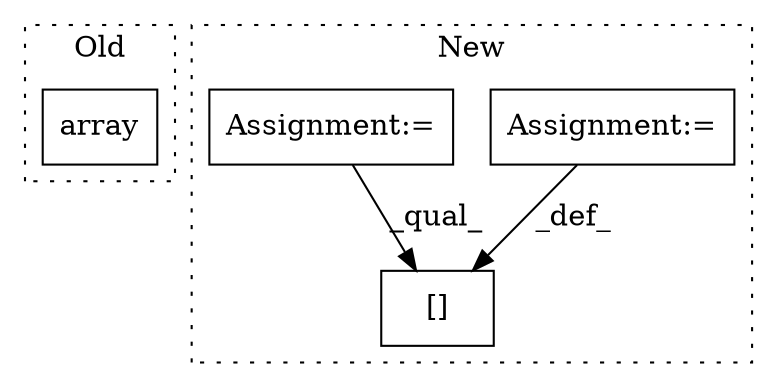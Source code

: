 digraph G {
subgraph cluster0 {
1 [label="array" a="32" s="3925,3956" l="6,1" shape="box"];
label = "Old";
style="dotted";
}
subgraph cluster1 {
2 [label="[]" a="2" s="4598,4613" l="7,1" shape="box"];
3 [label="Assignment:=" a="7" s="4614" l="1" shape="box"];
4 [label="Assignment:=" a="7" s="4560" l="1" shape="box"];
label = "New";
style="dotted";
}
3 -> 2 [label="_def_"];
4 -> 2 [label="_qual_"];
}